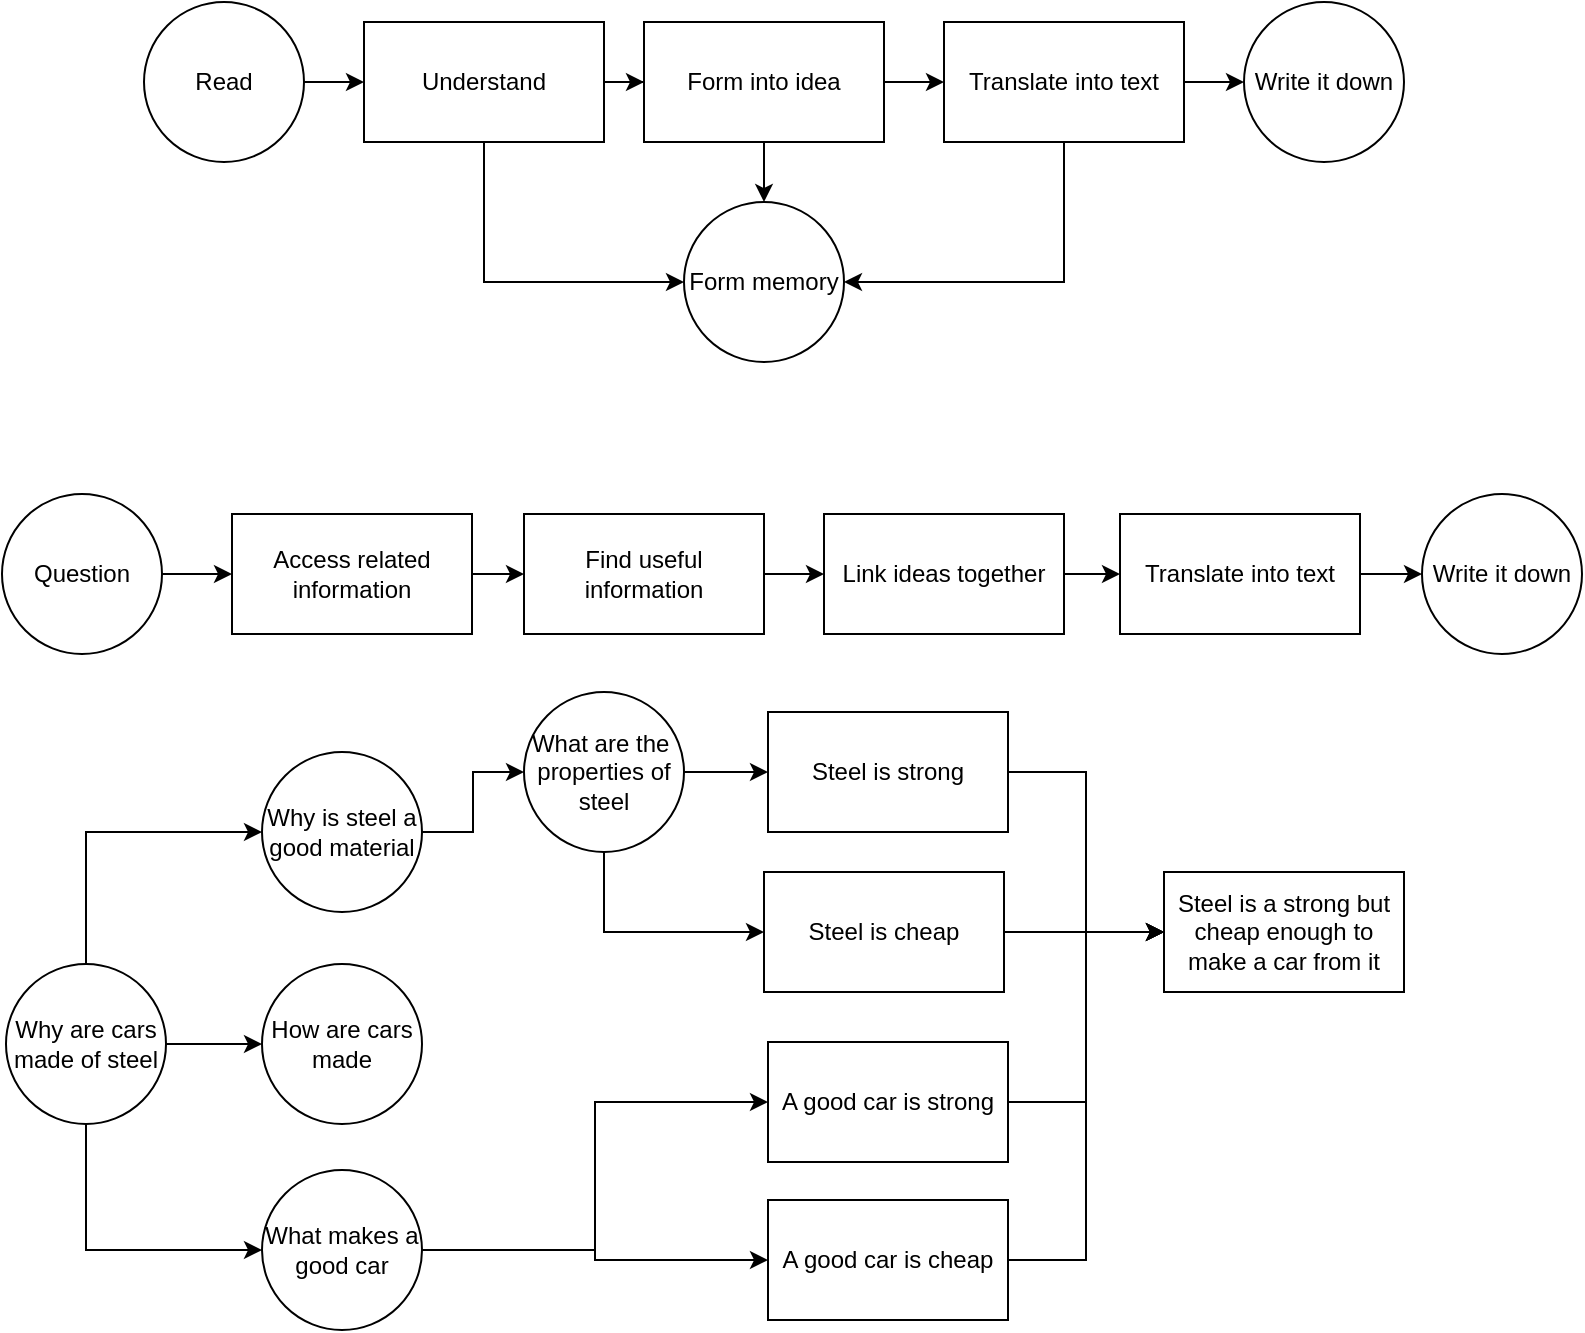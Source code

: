 <mxfile version="28.1.0">
  <diagram name="Page-1" id="nGw3dob7N7OY36UTIDTg">
    <mxGraphModel dx="869" dy="567" grid="0" gridSize="10" guides="1" tooltips="1" connect="1" arrows="1" fold="1" page="1" pageScale="1" pageWidth="827" pageHeight="1169" math="0" shadow="0">
      <root>
        <mxCell id="0" />
        <mxCell id="1" parent="0" />
        <mxCell id="H1AeYL00ZjbXhmxLTQsf-3" value="" style="edgeStyle=orthogonalEdgeStyle;rounded=0;orthogonalLoop=1;jettySize=auto;html=1;" edge="1" parent="1" source="H1AeYL00ZjbXhmxLTQsf-1" target="H1AeYL00ZjbXhmxLTQsf-2">
          <mxGeometry relative="1" as="geometry" />
        </mxCell>
        <mxCell id="H1AeYL00ZjbXhmxLTQsf-1" value="Read" style="ellipse;whiteSpace=wrap;html=1;aspect=fixed;" vertex="1" parent="1">
          <mxGeometry x="90" y="160" width="80" height="80" as="geometry" />
        </mxCell>
        <mxCell id="H1AeYL00ZjbXhmxLTQsf-5" value="" style="edgeStyle=orthogonalEdgeStyle;rounded=0;orthogonalLoop=1;jettySize=auto;html=1;" edge="1" parent="1" source="H1AeYL00ZjbXhmxLTQsf-2" target="H1AeYL00ZjbXhmxLTQsf-4">
          <mxGeometry relative="1" as="geometry" />
        </mxCell>
        <mxCell id="H1AeYL00ZjbXhmxLTQsf-12" style="edgeStyle=orthogonalEdgeStyle;rounded=0;orthogonalLoop=1;jettySize=auto;html=1;entryX=0;entryY=0.5;entryDx=0;entryDy=0;exitX=0.5;exitY=1;exitDx=0;exitDy=0;" edge="1" parent="1" source="H1AeYL00ZjbXhmxLTQsf-2" target="H1AeYL00ZjbXhmxLTQsf-10">
          <mxGeometry relative="1" as="geometry" />
        </mxCell>
        <mxCell id="H1AeYL00ZjbXhmxLTQsf-2" value="Understand" style="whiteSpace=wrap;html=1;" vertex="1" parent="1">
          <mxGeometry x="200" y="170" width="120" height="60" as="geometry" />
        </mxCell>
        <mxCell id="H1AeYL00ZjbXhmxLTQsf-7" value="" style="edgeStyle=orthogonalEdgeStyle;rounded=0;orthogonalLoop=1;jettySize=auto;html=1;" edge="1" parent="1" source="H1AeYL00ZjbXhmxLTQsf-4" target="H1AeYL00ZjbXhmxLTQsf-6">
          <mxGeometry relative="1" as="geometry" />
        </mxCell>
        <mxCell id="H1AeYL00ZjbXhmxLTQsf-11" value="" style="edgeStyle=orthogonalEdgeStyle;rounded=0;orthogonalLoop=1;jettySize=auto;html=1;" edge="1" parent="1" source="H1AeYL00ZjbXhmxLTQsf-4" target="H1AeYL00ZjbXhmxLTQsf-10">
          <mxGeometry relative="1" as="geometry" />
        </mxCell>
        <mxCell id="H1AeYL00ZjbXhmxLTQsf-4" value="Form into idea" style="whiteSpace=wrap;html=1;" vertex="1" parent="1">
          <mxGeometry x="340" y="170" width="120" height="60" as="geometry" />
        </mxCell>
        <mxCell id="H1AeYL00ZjbXhmxLTQsf-9" value="" style="edgeStyle=orthogonalEdgeStyle;rounded=0;orthogonalLoop=1;jettySize=auto;html=1;" edge="1" parent="1" source="H1AeYL00ZjbXhmxLTQsf-6" target="H1AeYL00ZjbXhmxLTQsf-8">
          <mxGeometry relative="1" as="geometry" />
        </mxCell>
        <mxCell id="H1AeYL00ZjbXhmxLTQsf-13" style="edgeStyle=orthogonalEdgeStyle;rounded=0;orthogonalLoop=1;jettySize=auto;html=1;entryX=1;entryY=0.5;entryDx=0;entryDy=0;exitX=0.5;exitY=1;exitDx=0;exitDy=0;" edge="1" parent="1" source="H1AeYL00ZjbXhmxLTQsf-6" target="H1AeYL00ZjbXhmxLTQsf-10">
          <mxGeometry relative="1" as="geometry" />
        </mxCell>
        <mxCell id="H1AeYL00ZjbXhmxLTQsf-6" value="Translate into text" style="whiteSpace=wrap;html=1;" vertex="1" parent="1">
          <mxGeometry x="490" y="170" width="120" height="60" as="geometry" />
        </mxCell>
        <mxCell id="H1AeYL00ZjbXhmxLTQsf-8" value="Write it down" style="ellipse;whiteSpace=wrap;html=1;" vertex="1" parent="1">
          <mxGeometry x="640" y="160" width="80" height="80" as="geometry" />
        </mxCell>
        <mxCell id="H1AeYL00ZjbXhmxLTQsf-10" value="Form memory" style="ellipse;whiteSpace=wrap;html=1;" vertex="1" parent="1">
          <mxGeometry x="360" y="260" width="80" height="80" as="geometry" />
        </mxCell>
        <mxCell id="H1AeYL00ZjbXhmxLTQsf-16" value="" style="edgeStyle=orthogonalEdgeStyle;rounded=0;orthogonalLoop=1;jettySize=auto;html=1;" edge="1" parent="1" source="H1AeYL00ZjbXhmxLTQsf-14" target="H1AeYL00ZjbXhmxLTQsf-15">
          <mxGeometry relative="1" as="geometry" />
        </mxCell>
        <mxCell id="H1AeYL00ZjbXhmxLTQsf-14" value="Question" style="ellipse;whiteSpace=wrap;html=1;aspect=fixed;" vertex="1" parent="1">
          <mxGeometry x="19" y="406" width="80" height="80" as="geometry" />
        </mxCell>
        <mxCell id="H1AeYL00ZjbXhmxLTQsf-18" value="" style="edgeStyle=orthogonalEdgeStyle;rounded=0;orthogonalLoop=1;jettySize=auto;html=1;" edge="1" parent="1" source="H1AeYL00ZjbXhmxLTQsf-15" target="H1AeYL00ZjbXhmxLTQsf-17">
          <mxGeometry relative="1" as="geometry" />
        </mxCell>
        <mxCell id="H1AeYL00ZjbXhmxLTQsf-15" value="Access related information" style="whiteSpace=wrap;html=1;" vertex="1" parent="1">
          <mxGeometry x="134" y="416" width="120" height="60" as="geometry" />
        </mxCell>
        <mxCell id="H1AeYL00ZjbXhmxLTQsf-20" value="" style="edgeStyle=orthogonalEdgeStyle;rounded=0;orthogonalLoop=1;jettySize=auto;html=1;" edge="1" parent="1" source="H1AeYL00ZjbXhmxLTQsf-17" target="H1AeYL00ZjbXhmxLTQsf-19">
          <mxGeometry relative="1" as="geometry" />
        </mxCell>
        <mxCell id="H1AeYL00ZjbXhmxLTQsf-17" value="Find useful information" style="whiteSpace=wrap;html=1;" vertex="1" parent="1">
          <mxGeometry x="280" y="416" width="120" height="60" as="geometry" />
        </mxCell>
        <mxCell id="H1AeYL00ZjbXhmxLTQsf-34" value="" style="edgeStyle=orthogonalEdgeStyle;rounded=0;orthogonalLoop=1;jettySize=auto;html=1;" edge="1" parent="1" source="H1AeYL00ZjbXhmxLTQsf-19" target="H1AeYL00ZjbXhmxLTQsf-33">
          <mxGeometry relative="1" as="geometry" />
        </mxCell>
        <mxCell id="H1AeYL00ZjbXhmxLTQsf-19" value="Link ideas together" style="whiteSpace=wrap;html=1;" vertex="1" parent="1">
          <mxGeometry x="430" y="416" width="120" height="60" as="geometry" />
        </mxCell>
        <mxCell id="H1AeYL00ZjbXhmxLTQsf-46" style="edgeStyle=orthogonalEdgeStyle;rounded=0;orthogonalLoop=1;jettySize=auto;html=1;exitX=0.5;exitY=0;exitDx=0;exitDy=0;entryX=0;entryY=0.5;entryDx=0;entryDy=0;" edge="1" parent="1" source="H1AeYL00ZjbXhmxLTQsf-23" target="H1AeYL00ZjbXhmxLTQsf-38">
          <mxGeometry relative="1" as="geometry" />
        </mxCell>
        <mxCell id="H1AeYL00ZjbXhmxLTQsf-48" style="edgeStyle=orthogonalEdgeStyle;rounded=0;orthogonalLoop=1;jettySize=auto;html=1;exitX=0.5;exitY=1;exitDx=0;exitDy=0;entryX=0;entryY=0.5;entryDx=0;entryDy=0;" edge="1" parent="1" source="H1AeYL00ZjbXhmxLTQsf-23" target="H1AeYL00ZjbXhmxLTQsf-39">
          <mxGeometry relative="1" as="geometry" />
        </mxCell>
        <mxCell id="H1AeYL00ZjbXhmxLTQsf-49" style="edgeStyle=orthogonalEdgeStyle;rounded=0;orthogonalLoop=1;jettySize=auto;html=1;exitX=1;exitY=0.5;exitDx=0;exitDy=0;entryX=0;entryY=0.5;entryDx=0;entryDy=0;" edge="1" parent="1" source="H1AeYL00ZjbXhmxLTQsf-23" target="H1AeYL00ZjbXhmxLTQsf-41">
          <mxGeometry relative="1" as="geometry" />
        </mxCell>
        <mxCell id="H1AeYL00ZjbXhmxLTQsf-23" value="Why are cars made of steel" style="ellipse;whiteSpace=wrap;html=1;aspect=fixed;" vertex="1" parent="1">
          <mxGeometry x="21" y="641" width="80" height="80" as="geometry" />
        </mxCell>
        <mxCell id="H1AeYL00ZjbXhmxLTQsf-36" value="" style="edgeStyle=orthogonalEdgeStyle;rounded=0;orthogonalLoop=1;jettySize=auto;html=1;" edge="1" parent="1" source="H1AeYL00ZjbXhmxLTQsf-33" target="H1AeYL00ZjbXhmxLTQsf-35">
          <mxGeometry relative="1" as="geometry" />
        </mxCell>
        <mxCell id="H1AeYL00ZjbXhmxLTQsf-33" value="Translate into text" style="whiteSpace=wrap;html=1;" vertex="1" parent="1">
          <mxGeometry x="578" y="416" width="120" height="60" as="geometry" />
        </mxCell>
        <mxCell id="H1AeYL00ZjbXhmxLTQsf-35" value="Write it down" style="ellipse;whiteSpace=wrap;html=1;" vertex="1" parent="1">
          <mxGeometry x="729" y="406" width="80" height="80" as="geometry" />
        </mxCell>
        <mxCell id="H1AeYL00ZjbXhmxLTQsf-44" style="edgeStyle=orthogonalEdgeStyle;rounded=0;orthogonalLoop=1;jettySize=auto;html=1;exitX=1;exitY=0.5;exitDx=0;exitDy=0;" edge="1" parent="1" source="H1AeYL00ZjbXhmxLTQsf-38" target="H1AeYL00ZjbXhmxLTQsf-43">
          <mxGeometry relative="1" as="geometry" />
        </mxCell>
        <mxCell id="H1AeYL00ZjbXhmxLTQsf-38" value="Why is steel a good material" style="ellipse;whiteSpace=wrap;html=1;aspect=fixed;" vertex="1" parent="1">
          <mxGeometry x="149" y="535" width="80" height="80" as="geometry" />
        </mxCell>
        <mxCell id="H1AeYL00ZjbXhmxLTQsf-53" value="" style="edgeStyle=orthogonalEdgeStyle;rounded=0;orthogonalLoop=1;jettySize=auto;html=1;entryX=0;entryY=0.5;entryDx=0;entryDy=0;" edge="1" parent="1" source="H1AeYL00ZjbXhmxLTQsf-39" target="H1AeYL00ZjbXhmxLTQsf-52">
          <mxGeometry relative="1" as="geometry" />
        </mxCell>
        <mxCell id="H1AeYL00ZjbXhmxLTQsf-64" value="" style="edgeStyle=orthogonalEdgeStyle;rounded=0;orthogonalLoop=1;jettySize=auto;html=1;" edge="1" parent="1" source="H1AeYL00ZjbXhmxLTQsf-39" target="H1AeYL00ZjbXhmxLTQsf-63">
          <mxGeometry relative="1" as="geometry" />
        </mxCell>
        <mxCell id="H1AeYL00ZjbXhmxLTQsf-39" value="What makes a good car" style="ellipse;whiteSpace=wrap;html=1;aspect=fixed;" vertex="1" parent="1">
          <mxGeometry x="149" y="744" width="80" height="80" as="geometry" />
        </mxCell>
        <mxCell id="H1AeYL00ZjbXhmxLTQsf-41" value="How are cars made" style="ellipse;whiteSpace=wrap;html=1;aspect=fixed;" vertex="1" parent="1">
          <mxGeometry x="149" y="641" width="80" height="80" as="geometry" />
        </mxCell>
        <mxCell id="H1AeYL00ZjbXhmxLTQsf-55" value="" style="edgeStyle=orthogonalEdgeStyle;rounded=0;orthogonalLoop=1;jettySize=auto;html=1;entryX=0;entryY=0.5;entryDx=0;entryDy=0;" edge="1" parent="1" source="H1AeYL00ZjbXhmxLTQsf-42" target="H1AeYL00ZjbXhmxLTQsf-54">
          <mxGeometry relative="1" as="geometry" />
        </mxCell>
        <mxCell id="H1AeYL00ZjbXhmxLTQsf-42" value="Steel is strong" style="rounded=0;whiteSpace=wrap;html=1;" vertex="1" parent="1">
          <mxGeometry x="402" y="515" width="120" height="60" as="geometry" />
        </mxCell>
        <mxCell id="H1AeYL00ZjbXhmxLTQsf-45" style="edgeStyle=orthogonalEdgeStyle;rounded=0;orthogonalLoop=1;jettySize=auto;html=1;exitX=1;exitY=0.5;exitDx=0;exitDy=0;entryX=0;entryY=0.5;entryDx=0;entryDy=0;" edge="1" parent="1" source="H1AeYL00ZjbXhmxLTQsf-43" target="H1AeYL00ZjbXhmxLTQsf-42">
          <mxGeometry relative="1" as="geometry" />
        </mxCell>
        <mxCell id="H1AeYL00ZjbXhmxLTQsf-60" style="edgeStyle=orthogonalEdgeStyle;rounded=0;orthogonalLoop=1;jettySize=auto;html=1;exitX=0.5;exitY=1;exitDx=0;exitDy=0;entryX=0;entryY=0.5;entryDx=0;entryDy=0;" edge="1" parent="1" source="H1AeYL00ZjbXhmxLTQsf-43" target="H1AeYL00ZjbXhmxLTQsf-58">
          <mxGeometry relative="1" as="geometry" />
        </mxCell>
        <mxCell id="H1AeYL00ZjbXhmxLTQsf-43" value="What are the&amp;nbsp; properties of steel" style="ellipse;whiteSpace=wrap;html=1;aspect=fixed;" vertex="1" parent="1">
          <mxGeometry x="280" y="505" width="80" height="80" as="geometry" />
        </mxCell>
        <mxCell id="H1AeYL00ZjbXhmxLTQsf-57" style="edgeStyle=orthogonalEdgeStyle;rounded=0;orthogonalLoop=1;jettySize=auto;html=1;entryX=0;entryY=0.5;entryDx=0;entryDy=0;" edge="1" parent="1" source="H1AeYL00ZjbXhmxLTQsf-52" target="H1AeYL00ZjbXhmxLTQsf-54">
          <mxGeometry relative="1" as="geometry" />
        </mxCell>
        <mxCell id="H1AeYL00ZjbXhmxLTQsf-52" value="A good car is strong" style="whiteSpace=wrap;html=1;" vertex="1" parent="1">
          <mxGeometry x="402" y="680" width="120" height="60" as="geometry" />
        </mxCell>
        <mxCell id="H1AeYL00ZjbXhmxLTQsf-54" value="Steel is a strong but cheap enough to make a car from it" style="whiteSpace=wrap;html=1;rounded=0;" vertex="1" parent="1">
          <mxGeometry x="600" y="595" width="120" height="60" as="geometry" />
        </mxCell>
        <mxCell id="H1AeYL00ZjbXhmxLTQsf-61" style="edgeStyle=orthogonalEdgeStyle;rounded=0;orthogonalLoop=1;jettySize=auto;html=1;exitX=1;exitY=0.5;exitDx=0;exitDy=0;entryX=0;entryY=0.5;entryDx=0;entryDy=0;" edge="1" parent="1" source="H1AeYL00ZjbXhmxLTQsf-58" target="H1AeYL00ZjbXhmxLTQsf-54">
          <mxGeometry relative="1" as="geometry" />
        </mxCell>
        <mxCell id="H1AeYL00ZjbXhmxLTQsf-58" value="Steel is cheap" style="whiteSpace=wrap;html=1;" vertex="1" parent="1">
          <mxGeometry x="400" y="595" width="120" height="60" as="geometry" />
        </mxCell>
        <mxCell id="H1AeYL00ZjbXhmxLTQsf-65" style="edgeStyle=orthogonalEdgeStyle;rounded=0;orthogonalLoop=1;jettySize=auto;html=1;entryX=0;entryY=0.5;entryDx=0;entryDy=0;" edge="1" parent="1" source="H1AeYL00ZjbXhmxLTQsf-63" target="H1AeYL00ZjbXhmxLTQsf-54">
          <mxGeometry relative="1" as="geometry" />
        </mxCell>
        <mxCell id="H1AeYL00ZjbXhmxLTQsf-63" value="A good car is cheap" style="whiteSpace=wrap;html=1;" vertex="1" parent="1">
          <mxGeometry x="402" y="759" width="120" height="60" as="geometry" />
        </mxCell>
      </root>
    </mxGraphModel>
  </diagram>
</mxfile>
